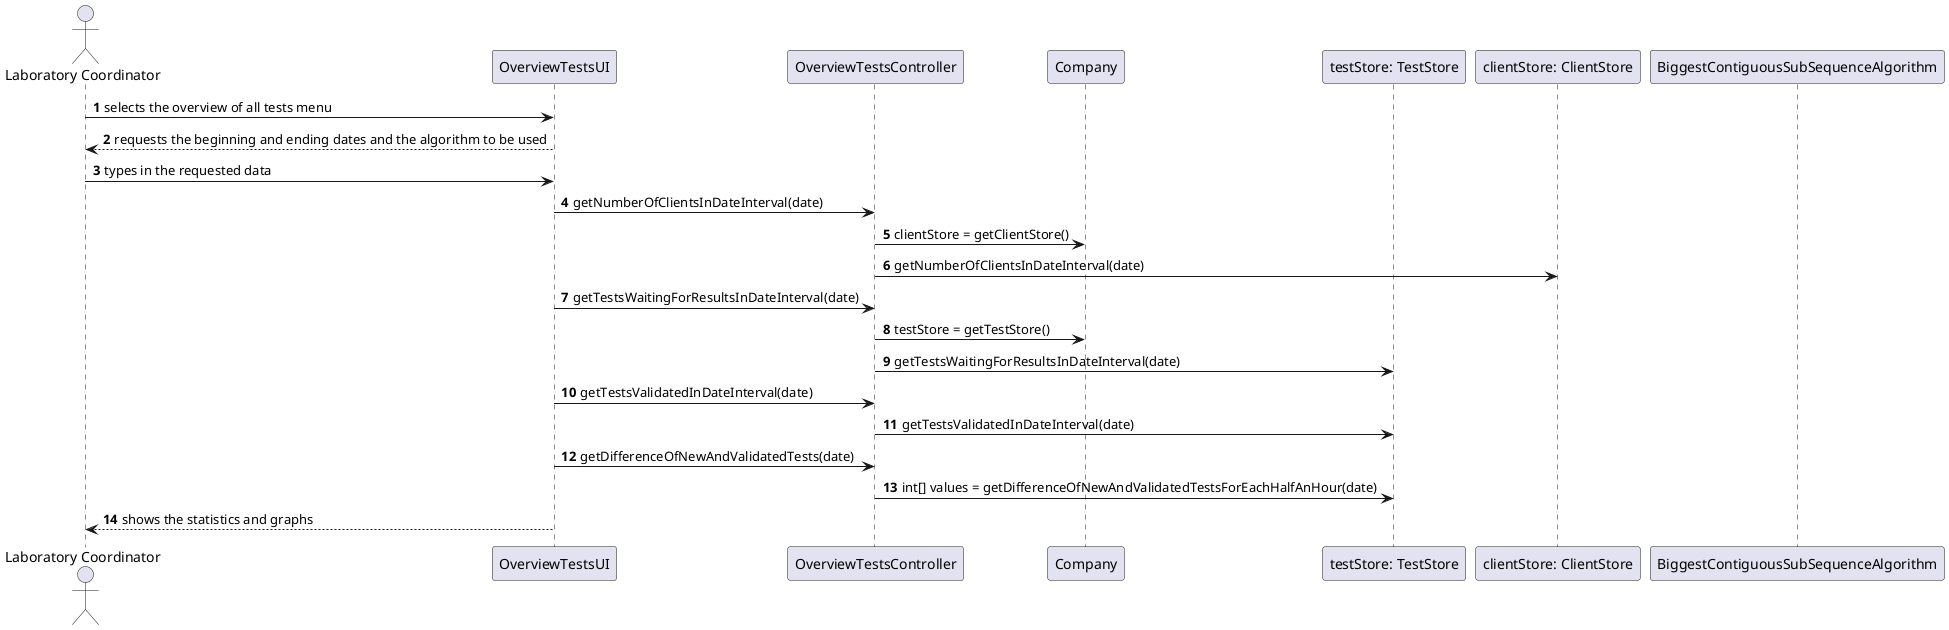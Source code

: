 @startuml

autonumber

actor "Laboratory Coordinator" as lc
participant "OverviewTestsUI" as otUI
participant "OverviewTestsController" as otC
participant "Company" as company
participant "testStore: TestStore" as ts
participant "clientStore: ClientStore" as cs
participant "BiggestContiguousSubSequenceAlgorithm"

lc -> otUI: selects the overview of all tests menu
otUI -[dotted]> lc: requests the beginning and ending dates and the algorithm to be used
lc -> otUI: types in the requested data
otUI -> otC: getNumberOfClientsInDateInterval(date)
otC -> company: clientStore = getClientStore()
otC -> cs: getNumberOfClientsInDateInterval(date)
otUI -> otC: getTestsWaitingForResultsInDateInterval(date)
otC -> company: testStore = getTestStore()
otC -> ts: getTestsWaitingForResultsInDateInterval(date)
otUI -> otC: getTestsValidatedInDateInterval(date)
otC -> ts: getTestsValidatedInDateInterval(date)
otUI -> otC: getDifferenceOfNewAndValidatedTests(date)
otC -> ts: int[] values = getDifferenceOfNewAndValidatedTestsForEachHalfAnHour(date)
otUI -[dotted]> lc: shows the statistics and graphs

@enduml